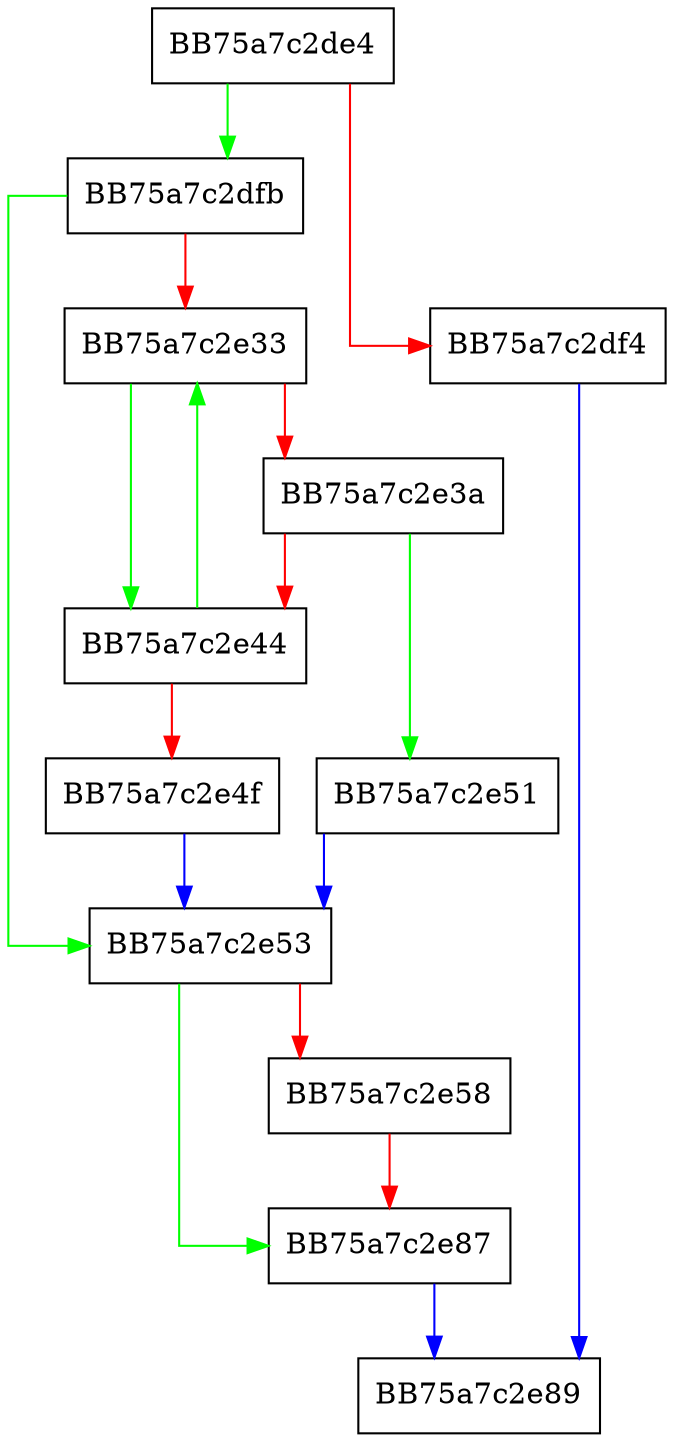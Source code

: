 digraph HipsImageConfigCheckStandalone {
  node [shape="box"];
  graph [splines=ortho];
  BB75a7c2de4 -> BB75a7c2dfb [color="green"];
  BB75a7c2de4 -> BB75a7c2df4 [color="red"];
  BB75a7c2df4 -> BB75a7c2e89 [color="blue"];
  BB75a7c2dfb -> BB75a7c2e53 [color="green"];
  BB75a7c2dfb -> BB75a7c2e33 [color="red"];
  BB75a7c2e33 -> BB75a7c2e44 [color="green"];
  BB75a7c2e33 -> BB75a7c2e3a [color="red"];
  BB75a7c2e3a -> BB75a7c2e51 [color="green"];
  BB75a7c2e3a -> BB75a7c2e44 [color="red"];
  BB75a7c2e44 -> BB75a7c2e33 [color="green"];
  BB75a7c2e44 -> BB75a7c2e4f [color="red"];
  BB75a7c2e4f -> BB75a7c2e53 [color="blue"];
  BB75a7c2e51 -> BB75a7c2e53 [color="blue"];
  BB75a7c2e53 -> BB75a7c2e87 [color="green"];
  BB75a7c2e53 -> BB75a7c2e58 [color="red"];
  BB75a7c2e58 -> BB75a7c2e87 [color="red"];
  BB75a7c2e87 -> BB75a7c2e89 [color="blue"];
}